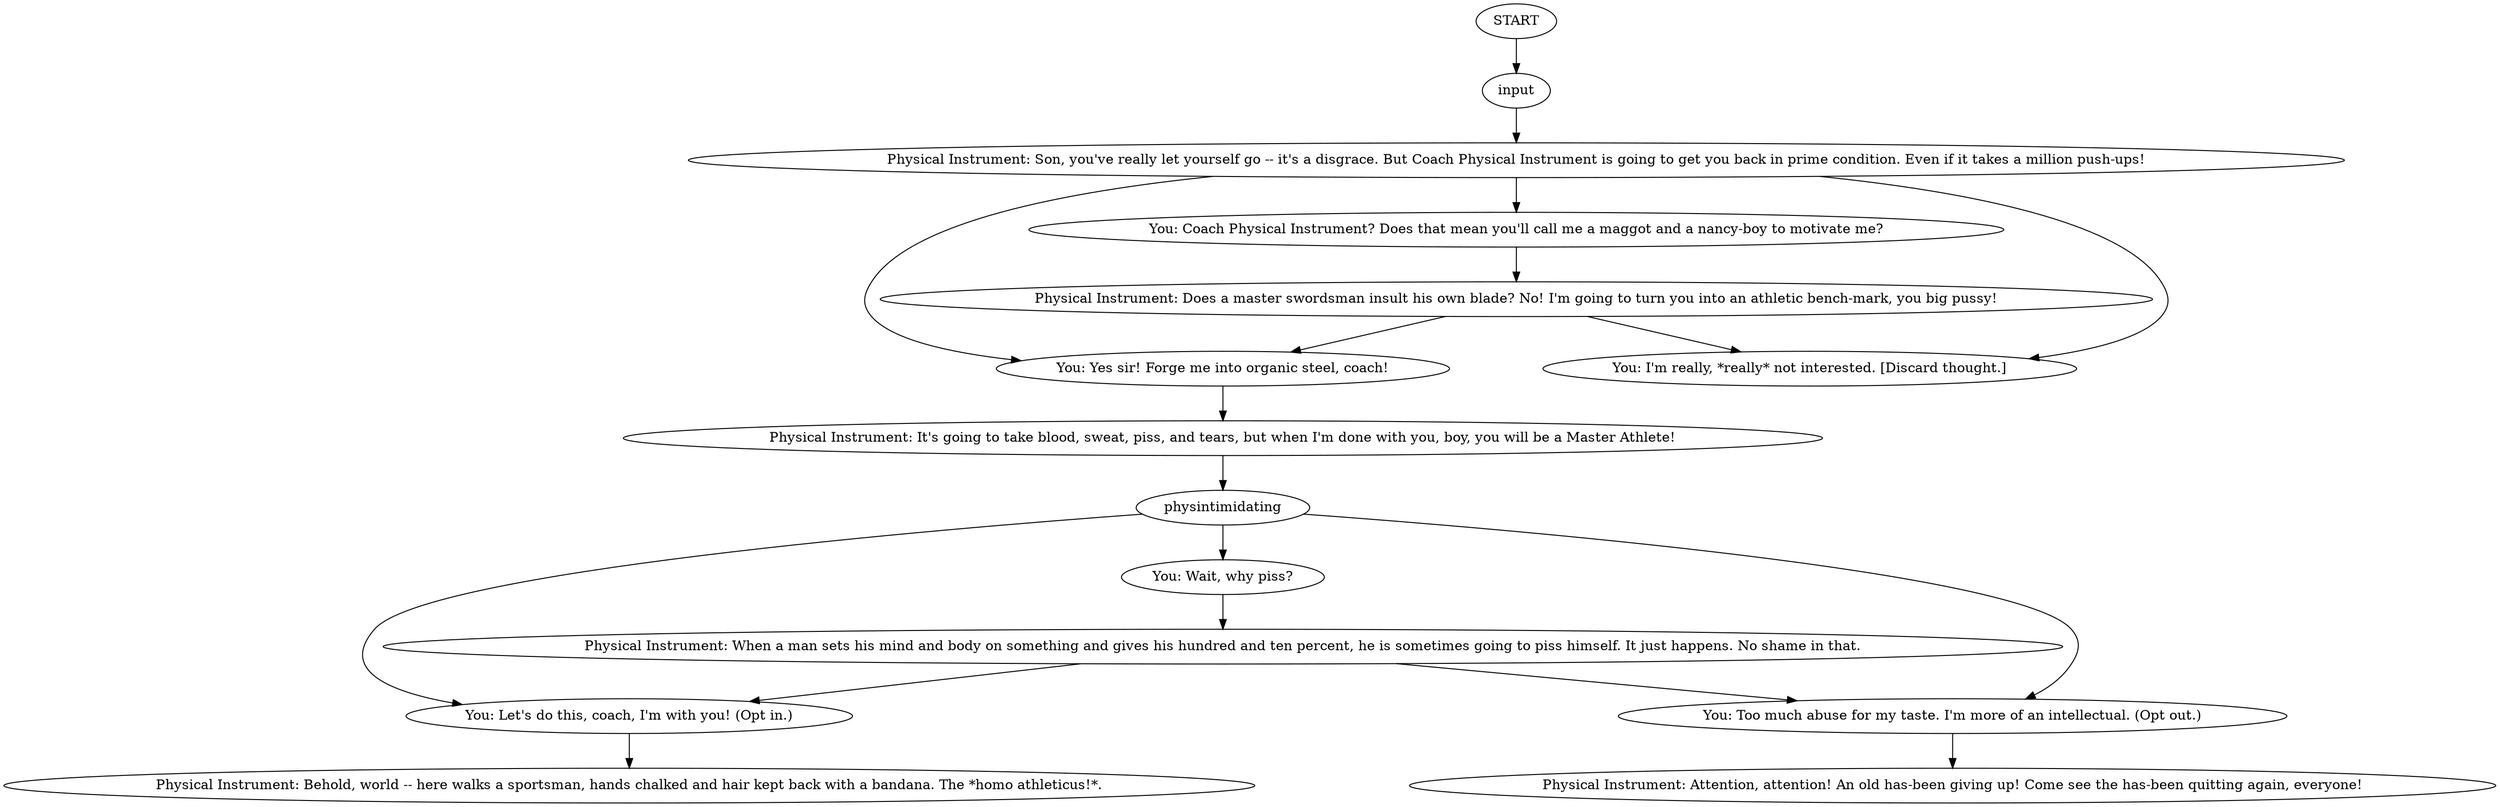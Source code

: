 # THOUGHT / COACH PHYSICAL INSTRUMENT
# Physical Instrument is really adamant about yelling at you. something-something triggers the thought
# ==================================================
digraph G {
	  0 [label="START"];
	  1 [label="input"];
	  2 [label="Physical Instrument: When a man sets his mind and body on something and gives his hundred and ten percent, he is sometimes going to piss himself. It just happens. No shame in that."];
	  3 [label="You: Yes sir! Forge me into organic steel, coach!"];
	  4 [label="You: Coach Physical Instrument? Does that mean you'll call me a maggot and a nancy-boy to motivate me?"];
	  5 [label="You: Wait, why piss?"];
	  6 [label="You: Let's do this, coach, I'm with you! (Opt in.)"];
	  7 [label="Physical Instrument: Son, you've really let yourself go -- it's a disgrace. But Coach Physical Instrument is going to get you back in prime condition. Even if it takes a million push-ups!"];
	  8 [label="Physical Instrument: Does a master swordsman insult his own blade? No! I'm going to turn you into an athletic bench-mark, you big pussy!"];
	  10 [label="You: I'm really, *really* not interested. [Discard thought.]"];
	  11 [label="Physical Instrument: Attention, attention! An old has-been giving up! Come see the has-been quitting again, everyone!"];
	  12 [label="Physical Instrument: Behold, world -- here walks a sportsman, hands chalked and hair kept back with a bandana. The *homo athleticus!*."];
	  13 [label="You: Too much abuse for my taste. I'm more of an intellectual. (Opt out.)"];
	  14 [label="physintimidating"];
	  15 [label="Physical Instrument: It's going to take blood, sweat, piss, and tears, but when I'm done with you, boy, you will be a Master Athlete!"];
	  0 -> 1
	  1 -> 7
	  2 -> 13
	  2 -> 6
	  3 -> 15
	  4 -> 8
	  5 -> 2
	  6 -> 12
	  7 -> 10
	  7 -> 3
	  7 -> 4
	  8 -> 10
	  8 -> 3
	  13 -> 11
	  14 -> 13
	  14 -> 5
	  14 -> 6
	  15 -> 14
}

